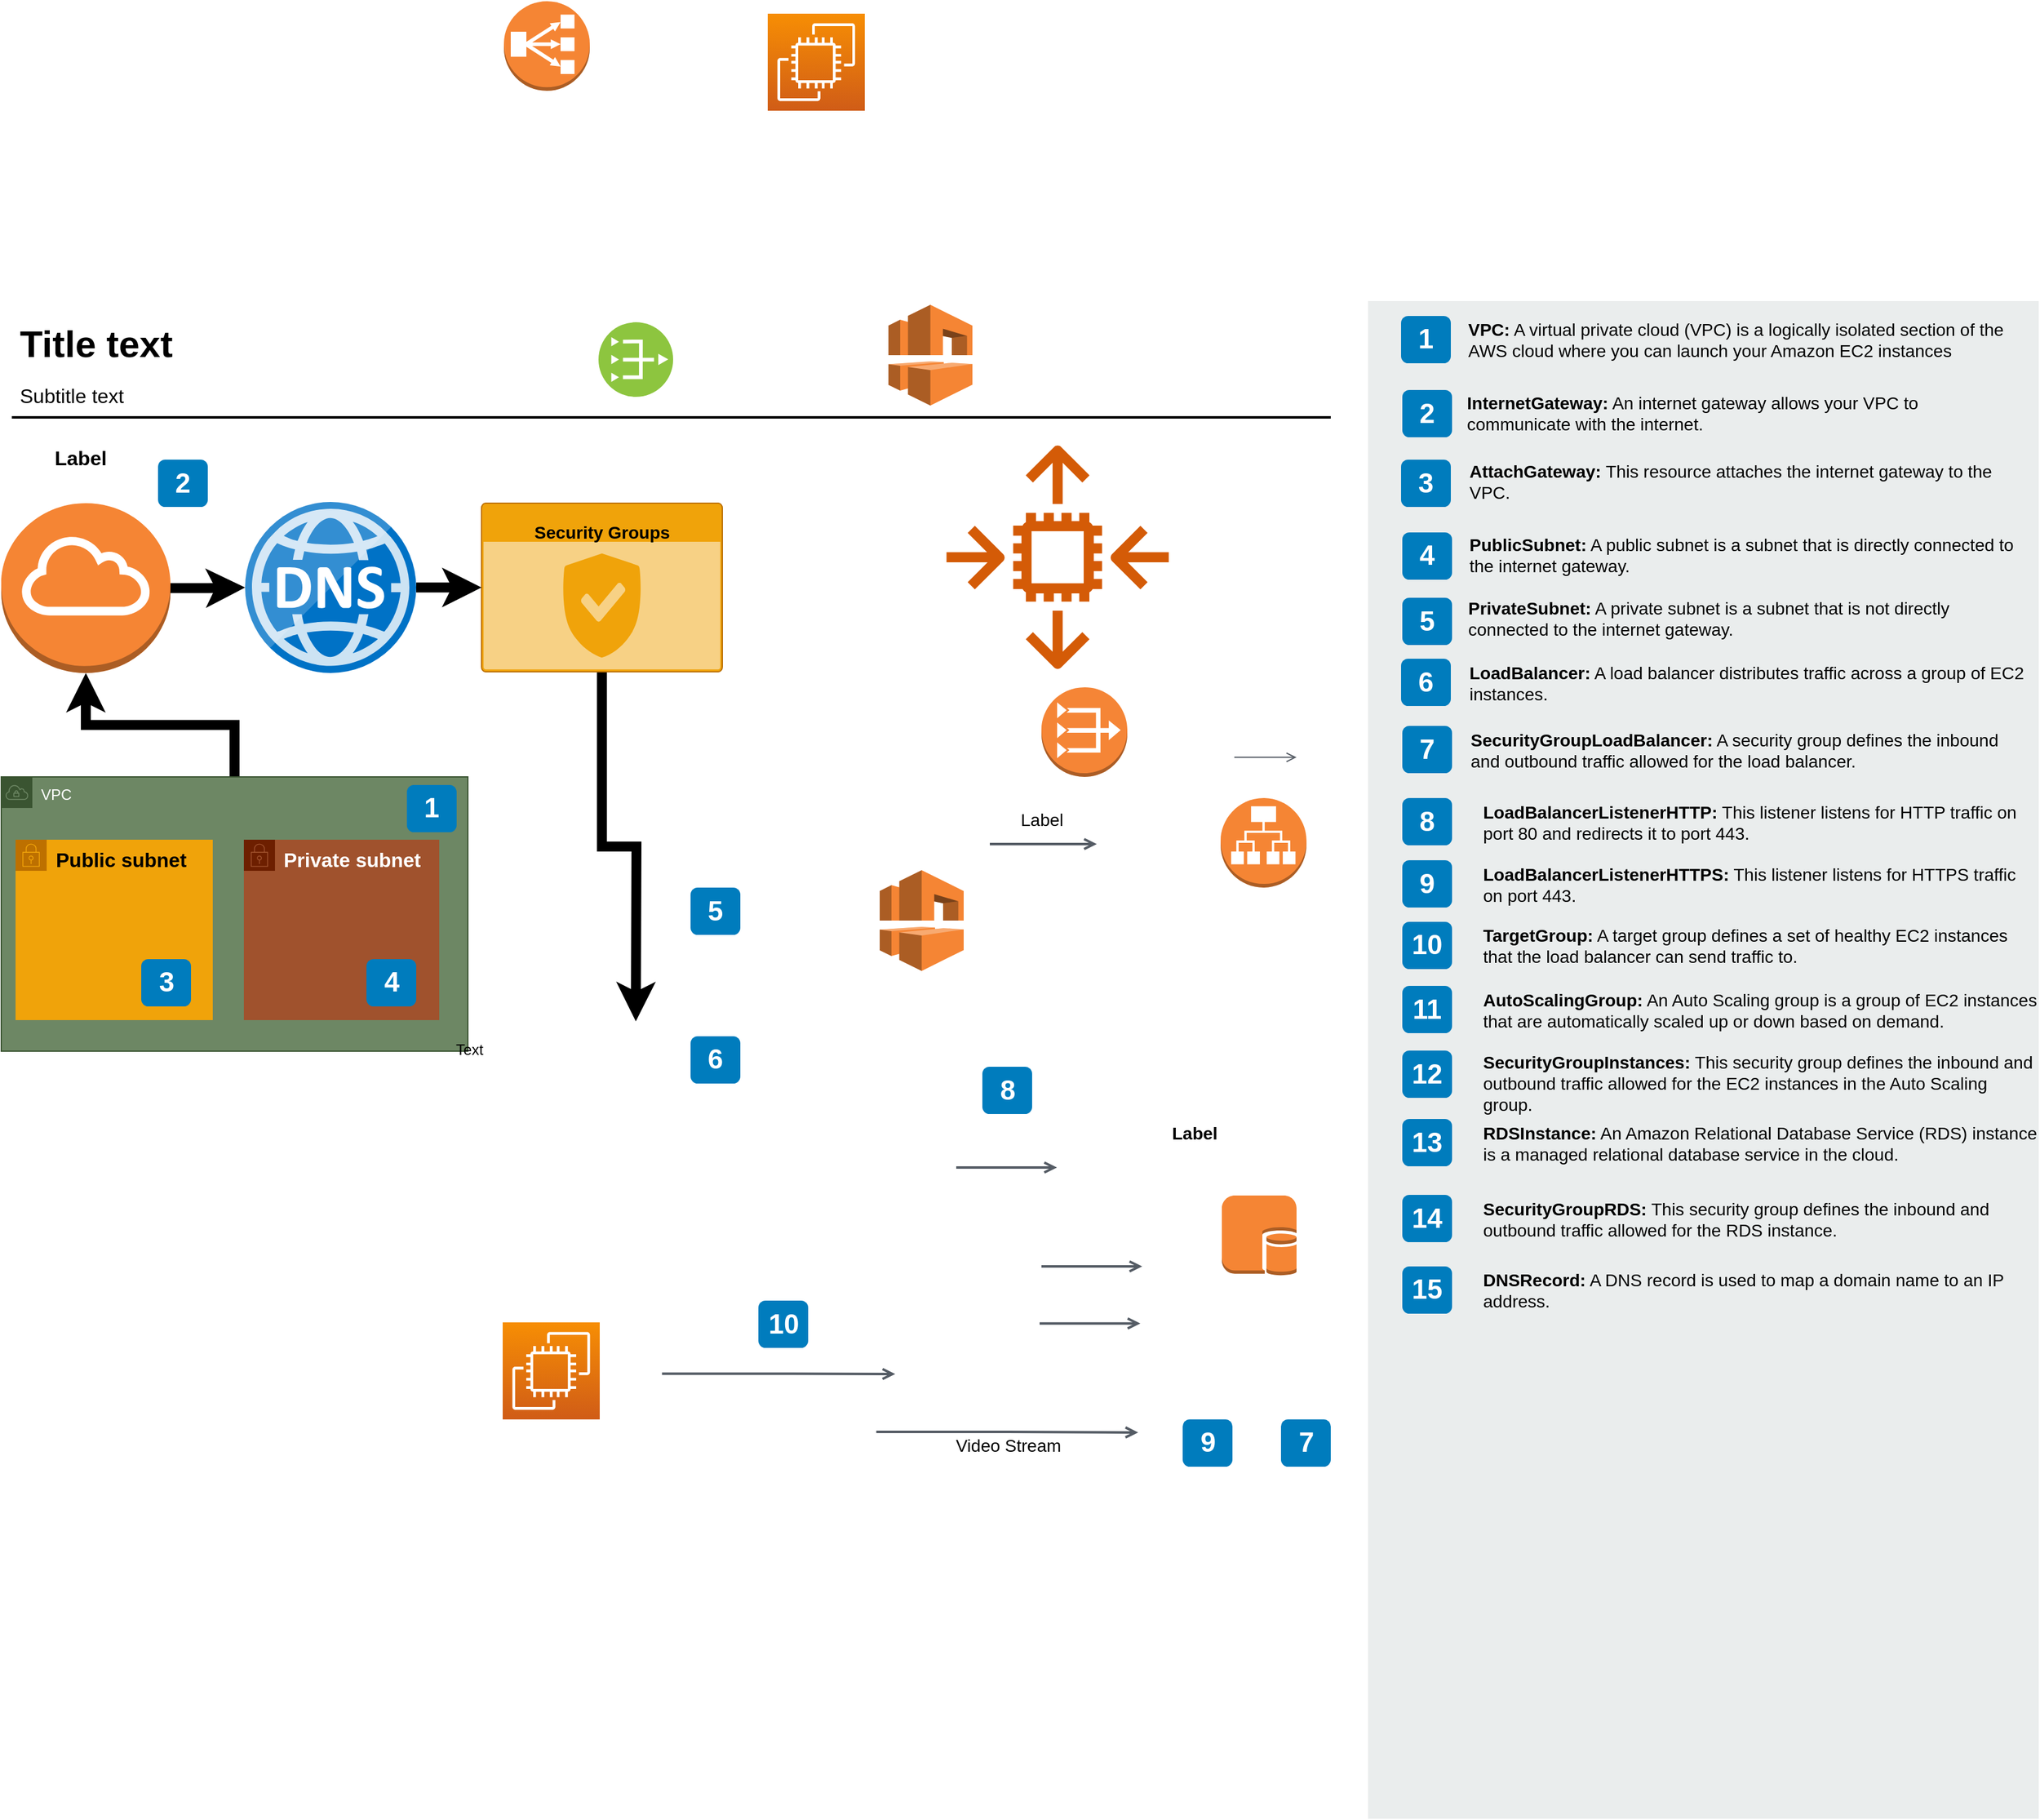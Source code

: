 <mxfile version="21.7.2" type="github">
  <diagram id="Ht1M8jgEwFfnCIfOTk4-" name="Page-1">
    <mxGraphModel dx="971" dy="1728" grid="1" gridSize="10" guides="1" tooltips="1" connect="1" arrows="1" fold="1" page="1" pageScale="1" pageWidth="1169" pageHeight="827" math="0" shadow="0">
      <root>
        <mxCell id="0" />
        <mxCell id="1" parent="0" />
        <mxCell id="-QjtrjUzRDEMRZ5MF8oH-27" value="2" style="rounded=1;whiteSpace=wrap;html=1;fillColor=#007CBD;strokeColor=none;fontColor=#FFFFFF;fontStyle=1;fontSize=22;" parent="1" vertex="1">
          <mxGeometry x="170" y="178.5" width="40" height="38" as="geometry" />
        </mxCell>
        <mxCell id="-QjtrjUzRDEMRZ5MF8oH-31" value="6" style="rounded=1;whiteSpace=wrap;html=1;fillColor=#007CBD;strokeColor=none;fontColor=#FFFFFF;fontStyle=1;fontSize=22;" parent="1" vertex="1">
          <mxGeometry x="598" y="642" width="40" height="38" as="geometry" />
        </mxCell>
        <mxCell id="-QjtrjUzRDEMRZ5MF8oH-32" value="7" style="rounded=1;whiteSpace=wrap;html=1;fillColor=#007CBD;strokeColor=none;fontColor=#FFFFFF;fontStyle=1;fontSize=22;" parent="1" vertex="1">
          <mxGeometry x="1072.5" y="950" width="40" height="38" as="geometry" />
        </mxCell>
        <mxCell id="-QjtrjUzRDEMRZ5MF8oH-33" value="8" style="rounded=1;whiteSpace=wrap;html=1;fillColor=#007CBD;strokeColor=none;fontColor=#FFFFFF;fontStyle=1;fontSize=22;" parent="1" vertex="1">
          <mxGeometry x="832.5" y="666.5" width="40" height="38" as="geometry" />
        </mxCell>
        <mxCell id="-QjtrjUzRDEMRZ5MF8oH-34" value="9" style="rounded=1;whiteSpace=wrap;html=1;fillColor=#007CBD;strokeColor=none;fontColor=#FFFFFF;fontStyle=1;fontSize=22;" parent="1" vertex="1">
          <mxGeometry x="993.5" y="950" width="40" height="38" as="geometry" />
        </mxCell>
        <mxCell id="-QjtrjUzRDEMRZ5MF8oH-35" value="10" style="rounded=1;whiteSpace=wrap;html=1;fillColor=#007CBD;strokeColor=none;fontColor=#FFFFFF;fontStyle=1;fontSize=22;" parent="1" vertex="1">
          <mxGeometry x="652.5" y="854.5" width="40" height="38" as="geometry" />
        </mxCell>
        <mxCell id="-QjtrjUzRDEMRZ5MF8oH-47" value="Title text" style="text;html=1;resizable=0;points=[];autosize=1;align=left;verticalAlign=top;spacingTop=-4;fontSize=30;fontStyle=1" parent="1" vertex="1">
          <mxGeometry x="56.5" y="64.5" width="130" height="40" as="geometry" />
        </mxCell>
        <mxCell id="-QjtrjUzRDEMRZ5MF8oH-48" value="Subtitle text&lt;br style=&quot;font-size: 16px&quot;&gt;" style="text;html=1;resizable=0;points=[];autosize=1;align=left;verticalAlign=top;spacingTop=-4;fontSize=16;" parent="1" vertex="1">
          <mxGeometry x="56.5" y="114.5" width="100" height="20" as="geometry" />
        </mxCell>
        <mxCell id="-QjtrjUzRDEMRZ5MF8oH-49" value="Label" style="text;html=1;resizable=0;points=[];autosize=1;align=left;verticalAlign=top;spacingTop=-4;fontSize=16;fontStyle=1" parent="1" vertex="1">
          <mxGeometry x="84.5" y="164.5" width="50" height="20" as="geometry" />
        </mxCell>
        <mxCell id="SCVMTBWpLvtzJIhz15lM-1" value="" style="line;strokeWidth=2;html=1;fontSize=14;" parent="1" vertex="1">
          <mxGeometry x="52.5" y="139.5" width="1060" height="10" as="geometry" />
        </mxCell>
        <mxCell id="SCVMTBWpLvtzJIhz15lM-3" value="" style="edgeStyle=orthogonalEdgeStyle;html=1;endArrow=open;elbow=vertical;startArrow=none;endFill=0;strokeColor=#545B64;rounded=0;fontSize=14;" parent="1" edge="1">
          <mxGeometry width="100" relative="1" as="geometry">
            <mxPoint x="1035" y="417.79" as="sourcePoint" />
            <mxPoint x="1085" y="417.79" as="targetPoint" />
          </mxGeometry>
        </mxCell>
        <mxCell id="SCVMTBWpLvtzJIhz15lM-20" value="&lt;span&gt;Label&lt;/span&gt;" style="edgeStyle=orthogonalEdgeStyle;html=1;endArrow=open;elbow=vertical;startArrow=none;endFill=0;strokeColor=#545B64;rounded=0;fontSize=14;strokeWidth=2;" parent="1" edge="1">
          <mxGeometry x="-0.037" y="20" width="100" relative="1" as="geometry">
            <mxPoint x="838.5" y="487.5" as="sourcePoint" />
            <mxPoint x="924.5" y="487.5" as="targetPoint" />
            <mxPoint as="offset" />
          </mxGeometry>
        </mxCell>
        <mxCell id="SCVMTBWpLvtzJIhz15lM-22" value="&lt;span&gt;Label&lt;/span&gt;" style="text;html=1;resizable=0;points=[];autosize=1;align=left;verticalAlign=top;spacingTop=-4;fontSize=14;fontStyle=1" parent="1" vertex="1">
          <mxGeometry x="983" y="708.5" width="50" height="20" as="geometry" />
        </mxCell>
        <mxCell id="SCVMTBWpLvtzJIhz15lM-25" value="" style="edgeStyle=orthogonalEdgeStyle;html=1;endArrow=open;elbow=vertical;startArrow=none;endFill=0;strokeColor=#545B64;rounded=0;fontSize=14;strokeWidth=2;" parent="1" edge="1">
          <mxGeometry x="-0.037" y="20" width="100" relative="1" as="geometry">
            <mxPoint x="878.5" y="872.91" as="sourcePoint" />
            <mxPoint x="959.5" y="872.91" as="targetPoint" />
            <mxPoint as="offset" />
          </mxGeometry>
        </mxCell>
        <mxCell id="SCVMTBWpLvtzJIhz15lM-26" value="" style="edgeStyle=orthogonalEdgeStyle;html=1;endArrow=open;elbow=vertical;startArrow=none;endFill=0;strokeColor=#545B64;rounded=0;fontSize=14;strokeWidth=2;" parent="1" edge="1">
          <mxGeometry x="-0.037" y="20" width="100" relative="1" as="geometry">
            <mxPoint x="880" y="827" as="sourcePoint" />
            <mxPoint x="961" y="827" as="targetPoint" />
            <mxPoint as="offset" />
          </mxGeometry>
        </mxCell>
        <mxCell id="SCVMTBWpLvtzJIhz15lM-27" value="" style="edgeStyle=orthogonalEdgeStyle;html=1;endArrow=open;elbow=vertical;startArrow=none;endFill=0;strokeColor=#545B64;rounded=0;fontSize=14;strokeWidth=2;" parent="1" edge="1">
          <mxGeometry x="-0.037" y="20" width="100" relative="1" as="geometry">
            <mxPoint x="811.5" y="747.5" as="sourcePoint" />
            <mxPoint x="892.5" y="747.5" as="targetPoint" />
            <mxPoint as="offset" />
          </mxGeometry>
        </mxCell>
        <mxCell id="SCVMTBWpLvtzJIhz15lM-28" value="Video Stream" style="edgeStyle=orthogonalEdgeStyle;html=1;endArrow=open;elbow=vertical;startArrow=none;endFill=0;strokeColor=#545B64;rounded=0;fontSize=14;strokeWidth=2;" parent="1" edge="1">
          <mxGeometry x="0.004" y="-11" width="100" relative="1" as="geometry">
            <mxPoint x="747.25" y="960" as="sourcePoint" />
            <mxPoint x="957.75" y="960.5" as="targetPoint" />
            <mxPoint as="offset" />
            <Array as="points">
              <mxPoint x="852.75" y="960.5" />
            </Array>
          </mxGeometry>
        </mxCell>
        <mxCell id="SCVMTBWpLvtzJIhz15lM-29" value="" style="edgeStyle=orthogonalEdgeStyle;html=1;endArrow=open;elbow=vertical;startArrow=none;endFill=0;strokeColor=#545B64;rounded=0;fontSize=14;strokeWidth=2;" parent="1" edge="1">
          <mxGeometry x="0.004" y="-11" width="100" relative="1" as="geometry">
            <mxPoint x="575.071" y="913.214" as="sourcePoint" />
            <mxPoint x="762.5" y="913.5" as="targetPoint" />
            <mxPoint as="offset" />
            <Array as="points">
              <mxPoint x="680.5" y="913.5" />
            </Array>
          </mxGeometry>
        </mxCell>
        <mxCell id="7OVz4w7n9kzEPWy-4BBC-3" value="" style="rounded=0;whiteSpace=wrap;html=1;fillColor=#EAEDED;fontSize=22;fontColor=#FFFFFF;strokeColor=none;labelBackgroundColor=none;" parent="1" vertex="1">
          <mxGeometry x="1142.5" y="51" width="539" height="1220" as="geometry" />
        </mxCell>
        <mxCell id="7OVz4w7n9kzEPWy-4BBC-4" value="1" style="rounded=1;whiteSpace=wrap;html=1;fillColor=#007CBD;strokeColor=none;fontColor=#FFFFFF;fontStyle=1;fontSize=22;labelBackgroundColor=none;" parent="1" vertex="1">
          <mxGeometry x="1169" y="63" width="40" height="38" as="geometry" />
        </mxCell>
        <mxCell id="7OVz4w7n9kzEPWy-4BBC-5" value="2" style="rounded=1;whiteSpace=wrap;html=1;fillColor=#007CBD;strokeColor=none;fontColor=#FFFFFF;fontStyle=1;fontSize=22;labelBackgroundColor=none;" parent="1" vertex="1">
          <mxGeometry x="1170" y="122.5" width="40" height="38" as="geometry" />
        </mxCell>
        <mxCell id="7OVz4w7n9kzEPWy-4BBC-6" value="3" style="rounded=1;whiteSpace=wrap;html=1;fillColor=#007CBD;strokeColor=none;fontColor=#FFFFFF;fontStyle=1;fontSize=22;labelBackgroundColor=none;" parent="1" vertex="1">
          <mxGeometry x="1169" y="178.5" width="40" height="38" as="geometry" />
        </mxCell>
        <mxCell id="7OVz4w7n9kzEPWy-4BBC-7" value="4" style="rounded=1;whiteSpace=wrap;html=1;fillColor=#007CBD;strokeColor=none;fontColor=#FFFFFF;fontStyle=1;fontSize=22;labelBackgroundColor=none;" parent="1" vertex="1">
          <mxGeometry x="1170" y="237" width="40" height="38" as="geometry" />
        </mxCell>
        <mxCell id="7OVz4w7n9kzEPWy-4BBC-8" value="5" style="rounded=1;whiteSpace=wrap;html=1;fillColor=#007CBD;strokeColor=none;fontColor=#FFFFFF;fontStyle=1;fontSize=22;labelBackgroundColor=none;" parent="1" vertex="1">
          <mxGeometry x="1170" y="289.5" width="40" height="38" as="geometry" />
        </mxCell>
        <mxCell id="7OVz4w7n9kzEPWy-4BBC-9" value="6" style="rounded=1;whiteSpace=wrap;html=1;fillColor=#007CBD;strokeColor=none;fontColor=#FFFFFF;fontStyle=1;fontSize=22;labelBackgroundColor=none;" parent="1" vertex="1">
          <mxGeometry x="1169" y="338.5" width="40" height="38" as="geometry" />
        </mxCell>
        <mxCell id="7OVz4w7n9kzEPWy-4BBC-10" value="7" style="rounded=1;whiteSpace=wrap;html=1;fillColor=#007CBD;strokeColor=none;fontColor=#FFFFFF;fontStyle=1;fontSize=22;labelBackgroundColor=none;" parent="1" vertex="1">
          <mxGeometry x="1170" y="392.5" width="40" height="38" as="geometry" />
        </mxCell>
        <mxCell id="7OVz4w7n9kzEPWy-4BBC-11" value="8" style="rounded=1;whiteSpace=wrap;html=1;fillColor=#007CBD;strokeColor=none;fontColor=#FFFFFF;fontStyle=1;fontSize=22;labelBackgroundColor=none;" parent="1" vertex="1">
          <mxGeometry x="1170" y="450.5" width="40" height="38" as="geometry" />
        </mxCell>
        <mxCell id="7OVz4w7n9kzEPWy-4BBC-12" value="9" style="rounded=1;whiteSpace=wrap;html=1;fillColor=#007CBD;strokeColor=none;fontColor=#FFFFFF;fontStyle=1;fontSize=22;labelBackgroundColor=none;" parent="1" vertex="1">
          <mxGeometry x="1170" y="500.5" width="40" height="38" as="geometry" />
        </mxCell>
        <mxCell id="7OVz4w7n9kzEPWy-4BBC-13" value="&lt;strong&gt;VPC:&lt;/strong&gt; A virtual private cloud (VPC) is a logically isolated section of the AWS cloud where you can launch your Amazon EC2 instances" style="text;html=1;align=left;verticalAlign=top;spacingTop=-4;fontSize=14;labelBackgroundColor=none;whiteSpace=wrap;" parent="1" vertex="1">
          <mxGeometry x="1220.5" y="62.5" width="449" height="47.5" as="geometry" />
        </mxCell>
        <mxCell id="7OVz4w7n9kzEPWy-4BBC-14" value="&lt;strong&gt;InternetGateway:&lt;/strong&gt; An internet gateway allows your VPC to communicate with the internet." style="text;html=1;align=left;verticalAlign=top;spacingTop=-4;fontSize=14;labelBackgroundColor=none;whiteSpace=wrap;" parent="1" vertex="1">
          <mxGeometry x="1219.5" y="122.25" width="450" height="44.5" as="geometry" />
        </mxCell>
        <mxCell id="7OVz4w7n9kzEPWy-4BBC-15" value="&lt;strong&gt;AttachGateway:&lt;/strong&gt; This resource attaches the internet gateway to the VPC." style="text;html=1;align=left;verticalAlign=top;spacingTop=-4;fontSize=14;labelBackgroundColor=none;whiteSpace=wrap;" parent="1" vertex="1">
          <mxGeometry x="1221.5" y="177" width="450" height="36.5" as="geometry" />
        </mxCell>
        <mxCell id="7OVz4w7n9kzEPWy-4BBC-16" value="&lt;strong&gt;PublicSubnet:&lt;/strong&gt; A public subnet is a subnet that is directly connected to the internet gateway." style="text;html=1;align=left;verticalAlign=top;spacingTop=-4;fontSize=14;labelBackgroundColor=none;whiteSpace=wrap;" parent="1" vertex="1">
          <mxGeometry x="1221.5" y="235.5" width="450" height="40.5" as="geometry" />
        </mxCell>
        <mxCell id="7OVz4w7n9kzEPWy-4BBC-17" value="&lt;strong&gt;PrivateSubnet:&lt;/strong&gt; A private subnet is a subnet that is not directly connected to the internet gateway." style="text;html=1;align=left;verticalAlign=top;spacingTop=-4;fontSize=14;labelBackgroundColor=none;whiteSpace=wrap;" parent="1" vertex="1">
          <mxGeometry x="1220.5" y="286.75" width="449" height="43.5" as="geometry" />
        </mxCell>
        <mxCell id="7OVz4w7n9kzEPWy-4BBC-18" value="&lt;strong&gt;LoadBalancer:&lt;/strong&gt; A load balancer distributes traffic across a group of EC2 instances." style="text;html=1;align=left;verticalAlign=top;spacingTop=-4;fontSize=14;labelBackgroundColor=none;whiteSpace=wrap;" parent="1" vertex="1">
          <mxGeometry x="1221.5" y="339" width="450" height="37.5" as="geometry" />
        </mxCell>
        <mxCell id="7OVz4w7n9kzEPWy-4BBC-19" value="&lt;strong&gt;SecurityGroupLoadBalancer:&lt;/strong&gt; A security group defines the inbound and outbound traffic allowed for the load balancer." style="text;html=1;align=left;verticalAlign=top;spacingTop=-4;fontSize=14;labelBackgroundColor=none;whiteSpace=wrap;" parent="1" vertex="1">
          <mxGeometry x="1222.5" y="393" width="449" height="37" as="geometry" />
        </mxCell>
        <mxCell id="7OVz4w7n9kzEPWy-4BBC-20" value="&lt;strong&gt;LoadBalancerListenerHTTPS:&lt;/strong&gt; This listener listens for HTTPS traffic on port 443." style="text;html=1;align=left;verticalAlign=top;spacingTop=-4;fontSize=14;labelBackgroundColor=none;whiteSpace=wrap;" parent="1" vertex="1">
          <mxGeometry x="1232.5" y="500.5" width="449" height="39.5" as="geometry" />
        </mxCell>
        <mxCell id="7OVz4w7n9kzEPWy-4BBC-22" value="10" style="rounded=1;whiteSpace=wrap;html=1;fillColor=#007CBD;strokeColor=none;fontColor=#FFFFFF;fontStyle=1;fontSize=22;labelBackgroundColor=none;" parent="1" vertex="1">
          <mxGeometry x="1170" y="550" width="40" height="38" as="geometry" />
        </mxCell>
        <mxCell id="mN0SMVXziKKzP93bJ5N4-1" value="&lt;strong&gt;LoadBalancerListenerHTTP:&lt;/strong&gt; This listener listens for HTTP traffic on port 80 and redirects it to port 443." style="text;html=1;align=left;verticalAlign=top;spacingTop=-4;fontSize=14;labelBackgroundColor=none;whiteSpace=wrap;" vertex="1" parent="1">
          <mxGeometry x="1232.5" y="450.5" width="449" height="39.5" as="geometry" />
        </mxCell>
        <mxCell id="mN0SMVXziKKzP93bJ5N4-2" value="&lt;strong&gt;TargetGroup:&lt;/strong&gt; A target group defines a set of healthy EC2 instances that the load balancer can send traffic to." style="text;html=1;align=left;verticalAlign=top;spacingTop=-4;fontSize=14;labelBackgroundColor=none;whiteSpace=wrap;" vertex="1" parent="1">
          <mxGeometry x="1232.5" y="550" width="449" height="39.5" as="geometry" />
        </mxCell>
        <mxCell id="mN0SMVXziKKzP93bJ5N4-3" value="11" style="rounded=1;whiteSpace=wrap;html=1;fillColor=#007CBD;strokeColor=none;fontColor=#FFFFFF;fontStyle=1;fontSize=22;labelBackgroundColor=none;" vertex="1" parent="1">
          <mxGeometry x="1170" y="601.5" width="40" height="38" as="geometry" />
        </mxCell>
        <mxCell id="mN0SMVXziKKzP93bJ5N4-4" value="12" style="rounded=1;whiteSpace=wrap;html=1;fillColor=#007CBD;strokeColor=none;fontColor=#FFFFFF;fontStyle=1;fontSize=22;labelBackgroundColor=none;" vertex="1" parent="1">
          <mxGeometry x="1170" y="653.5" width="40" height="38" as="geometry" />
        </mxCell>
        <mxCell id="mN0SMVXziKKzP93bJ5N4-5" value="13" style="rounded=1;whiteSpace=wrap;html=1;fillColor=#007CBD;strokeColor=none;fontColor=#FFFFFF;fontStyle=1;fontSize=22;labelBackgroundColor=none;" vertex="1" parent="1">
          <mxGeometry x="1170" y="708.5" width="40" height="38" as="geometry" />
        </mxCell>
        <mxCell id="mN0SMVXziKKzP93bJ5N4-6" value="14" style="rounded=1;whiteSpace=wrap;html=1;fillColor=#007CBD;strokeColor=none;fontColor=#FFFFFF;fontStyle=1;fontSize=22;labelBackgroundColor=none;" vertex="1" parent="1">
          <mxGeometry x="1170" y="769.5" width="40" height="38" as="geometry" />
        </mxCell>
        <mxCell id="mN0SMVXziKKzP93bJ5N4-7" value="&lt;div&gt;15&lt;/div&gt;" style="rounded=1;whiteSpace=wrap;html=1;fillColor=#007CBD;strokeColor=none;fontColor=#FFFFFF;fontStyle=1;fontSize=22;labelBackgroundColor=none;" vertex="1" parent="1">
          <mxGeometry x="1170" y="827" width="40" height="38" as="geometry" />
        </mxCell>
        <mxCell id="mN0SMVXziKKzP93bJ5N4-8" value="&lt;strong&gt;AutoScalingGroup:&lt;/strong&gt; An Auto Scaling group is a group of EC2 instances that are automatically scaled up or down based on demand." style="text;html=1;align=left;verticalAlign=top;spacingTop=-4;fontSize=14;labelBackgroundColor=none;whiteSpace=wrap;" vertex="1" parent="1">
          <mxGeometry x="1232.5" y="601.5" width="449" height="39.5" as="geometry" />
        </mxCell>
        <mxCell id="mN0SMVXziKKzP93bJ5N4-10" value="&lt;strong&gt;SecurityGroupInstances:&lt;/strong&gt; This security group defines the inbound and outbound traffic allowed for the EC2 instances in the Auto Scaling group." style="text;html=1;align=left;verticalAlign=top;spacingTop=-4;fontSize=14;labelBackgroundColor=none;whiteSpace=wrap;" vertex="1" parent="1">
          <mxGeometry x="1232.5" y="652" width="449" height="39.5" as="geometry" />
        </mxCell>
        <mxCell id="mN0SMVXziKKzP93bJ5N4-11" value="&lt;strong&gt;RDSInstance:&lt;/strong&gt; An Amazon Relational Database Service (RDS) instance is a managed relational database service in the cloud." style="text;html=1;align=left;verticalAlign=top;spacingTop=-4;fontSize=14;labelBackgroundColor=none;whiteSpace=wrap;" vertex="1" parent="1">
          <mxGeometry x="1232.5" y="708.5" width="449" height="39.5" as="geometry" />
        </mxCell>
        <mxCell id="mN0SMVXziKKzP93bJ5N4-12" value="&lt;strong&gt;SecurityGroupRDS:&lt;/strong&gt; This security group defines the inbound and outbound traffic allowed for the RDS instance." style="text;html=1;align=left;verticalAlign=top;spacingTop=-4;fontSize=14;labelBackgroundColor=none;whiteSpace=wrap;" vertex="1" parent="1">
          <mxGeometry x="1232.5" y="770" width="449" height="39.5" as="geometry" />
        </mxCell>
        <mxCell id="mN0SMVXziKKzP93bJ5N4-14" value="&lt;strong&gt;DNSRecord:&lt;/strong&gt; A DNS record is used to map a domain name to an IP address." style="text;html=1;align=left;verticalAlign=top;spacingTop=-4;fontSize=14;labelBackgroundColor=none;whiteSpace=wrap;" vertex="1" parent="1">
          <mxGeometry x="1232.5" y="827" width="449" height="39.5" as="geometry" />
        </mxCell>
        <mxCell id="mN0SMVXziKKzP93bJ5N4-15" value="" style="sketch=0;points=[[0,0,0],[0.25,0,0],[0.5,0,0],[0.75,0,0],[1,0,0],[0,1,0],[0.25,1,0],[0.5,1,0],[0.75,1,0],[1,1,0],[0,0.25,0],[0,0.5,0],[0,0.75,0],[1,0.25,0],[1,0.5,0],[1,0.75,0]];outlineConnect=0;fontColor=#232F3E;gradientColor=#F78E04;gradientDirection=north;fillColor=#D05C17;strokeColor=#ffffff;dashed=0;verticalLabelPosition=bottom;verticalAlign=top;align=center;html=1;fontSize=12;fontStyle=0;aspect=fixed;shape=mxgraph.aws4.resourceIcon;resIcon=mxgraph.aws4.ec2;" vertex="1" parent="1">
          <mxGeometry x="660" y="-180" width="78" height="78" as="geometry" />
        </mxCell>
        <mxCell id="mN0SMVXziKKzP93bJ5N4-45" style="edgeStyle=orthogonalEdgeStyle;rounded=0;orthogonalLoop=1;jettySize=auto;html=1;strokeWidth=8;" edge="1" parent="1" source="mN0SMVXziKKzP93bJ5N4-16" target="mN0SMVXziKKzP93bJ5N4-37">
          <mxGeometry relative="1" as="geometry" />
        </mxCell>
        <mxCell id="mN0SMVXziKKzP93bJ5N4-16" value="" style="outlineConnect=0;dashed=0;verticalLabelPosition=bottom;verticalAlign=top;align=center;html=1;shape=mxgraph.aws3.internet_gateway;fillColor=#F58534;gradientColor=none;" vertex="1" parent="1">
          <mxGeometry x="44" y="213.5" width="136" height="136.5" as="geometry" />
        </mxCell>
        <mxCell id="mN0SMVXziKKzP93bJ5N4-17" value="" style="outlineConnect=0;dashed=0;verticalLabelPosition=bottom;verticalAlign=top;align=center;html=1;shape=mxgraph.aws3.vpc_nat_gateway;fillColor=#F58536;gradientColor=none;" vertex="1" parent="1">
          <mxGeometry x="880" y="361.5" width="69" height="72" as="geometry" />
        </mxCell>
        <mxCell id="mN0SMVXziKKzP93bJ5N4-19" value="" style="image;aspect=fixed;perimeter=ellipsePerimeter;html=1;align=center;shadow=0;dashed=0;fontColor=#4277BB;labelBackgroundColor=default;fontSize=12;spacingTop=3;image=img/lib/ibm/vpc/PublicGateway.svg;" vertex="1" parent="1">
          <mxGeometry x="524" y="68" width="60" height="60" as="geometry" />
        </mxCell>
        <mxCell id="mN0SMVXziKKzP93bJ5N4-20" value="" style="outlineConnect=0;dashed=0;verticalLabelPosition=bottom;verticalAlign=top;align=center;html=1;shape=mxgraph.aws3.vpc;fillColor=#F58534;gradientColor=none;" vertex="1" parent="1">
          <mxGeometry x="750" y="508.5" width="67.5" height="81" as="geometry" />
        </mxCell>
        <mxCell id="mN0SMVXziKKzP93bJ5N4-22" value="" style="outlineConnect=0;dashed=0;verticalLabelPosition=bottom;verticalAlign=top;align=center;html=1;shape=mxgraph.aws3.vpc;fillColor=#F58534;gradientColor=none;" vertex="1" parent="1">
          <mxGeometry x="757" y="54" width="67.5" height="81" as="geometry" />
        </mxCell>
        <mxCell id="mN0SMVXziKKzP93bJ5N4-28" value="" style="outlineConnect=0;dashed=0;verticalLabelPosition=bottom;verticalAlign=top;align=center;html=1;shape=mxgraph.aws3.classic_load_balancer;fillColor=#F58534;gradientColor=none;" vertex="1" parent="1">
          <mxGeometry x="448" y="-190" width="69" height="72" as="geometry" />
        </mxCell>
        <mxCell id="mN0SMVXziKKzP93bJ5N4-29" value="" style="outlineConnect=0;dashed=0;verticalLabelPosition=bottom;verticalAlign=top;align=center;html=1;shape=mxgraph.aws3.application_load_balancer;fillColor=#F58534;gradientColor=none;" vertex="1" parent="1">
          <mxGeometry x="1024" y="450.5" width="69" height="72" as="geometry" />
        </mxCell>
        <mxCell id="mN0SMVXziKKzP93bJ5N4-52" style="edgeStyle=orthogonalEdgeStyle;rounded=0;orthogonalLoop=1;jettySize=auto;html=1;strokeWidth=8;" edge="1" parent="1" source="mN0SMVXziKKzP93bJ5N4-30" target="mN0SMVXziKKzP93bJ5N4-16">
          <mxGeometry relative="1" as="geometry" />
        </mxCell>
        <mxCell id="mN0SMVXziKKzP93bJ5N4-30" value="VPC" style="points=[[0,0],[0.25,0],[0.5,0],[0.75,0],[1,0],[1,0.25],[1,0.5],[1,0.75],[1,1],[0.75,1],[0.5,1],[0.25,1],[0,1],[0,0.75],[0,0.5],[0,0.25]];outlineConnect=0;html=1;whiteSpace=wrap;fontSize=12;fontStyle=0;container=1;pointerEvents=0;collapsible=0;recursiveResize=0;shape=mxgraph.aws4.group;grIcon=mxgraph.aws4.group_vpc;strokeColor=#3A5431;fillColor=#6d8764;verticalAlign=top;align=left;spacingLeft=30;fontColor=#ffffff;dashed=0;" vertex="1" parent="1">
          <mxGeometry x="44" y="433.5" width="375" height="220.5" as="geometry" />
        </mxCell>
        <mxCell id="mN0SMVXziKKzP93bJ5N4-27" value="&lt;b&gt;&lt;font style=&quot;font-size: 16px;&quot;&gt;Public subnet&lt;/font&gt;&lt;/b&gt;" style="points=[[0,0],[0.25,0],[0.5,0],[0.75,0],[1,0],[1,0.25],[1,0.5],[1,0.75],[1,1],[0.75,1],[0.5,1],[0.25,1],[0,1],[0,0.75],[0,0.5],[0,0.25]];outlineConnect=0;html=1;whiteSpace=wrap;fontSize=12;fontStyle=0;container=1;pointerEvents=0;collapsible=0;recursiveResize=0;shape=mxgraph.aws4.group;grIcon=mxgraph.aws4.group_security_group;grStroke=0;strokeColor=#BD7000;fillColor=#f0a30a;verticalAlign=top;align=left;spacingLeft=30;fontColor=#000000;dashed=0;" vertex="1" parent="mN0SMVXziKKzP93bJ5N4-30">
          <mxGeometry x="11.5" y="50.5" width="158.5" height="145" as="geometry" />
        </mxCell>
        <mxCell id="-QjtrjUzRDEMRZ5MF8oH-28" value="3" style="rounded=1;whiteSpace=wrap;html=1;fillColor=#007CBD;strokeColor=none;fontColor=#FFFFFF;fontStyle=1;fontSize=22;" parent="mN0SMVXziKKzP93bJ5N4-27" vertex="1">
          <mxGeometry x="101" y="96" width="40" height="38" as="geometry" />
        </mxCell>
        <mxCell id="mN0SMVXziKKzP93bJ5N4-25" value="&lt;font style=&quot;font-size: 16px;&quot;&gt;&lt;b&gt;Private subnet&lt;/b&gt;&lt;/font&gt;" style="points=[[0,0],[0.25,0],[0.5,0],[0.75,0],[1,0],[1,0.25],[1,0.5],[1,0.75],[1,1],[0.75,1],[0.5,1],[0.25,1],[0,1],[0,0.75],[0,0.5],[0,0.25]];outlineConnect=0;html=1;whiteSpace=wrap;fontSize=12;fontStyle=0;container=1;pointerEvents=0;collapsible=0;recursiveResize=0;shape=mxgraph.aws4.group;grIcon=mxgraph.aws4.group_security_group;grStroke=0;strokeColor=#6D1F00;fillColor=#a0522d;verticalAlign=top;align=left;spacingLeft=30;fontColor=#ffffff;dashed=0;" vertex="1" parent="mN0SMVXziKKzP93bJ5N4-30">
          <mxGeometry x="195" y="50.5" width="157" height="145" as="geometry" />
        </mxCell>
        <mxCell id="-QjtrjUzRDEMRZ5MF8oH-29" value="4" style="rounded=1;whiteSpace=wrap;html=1;fillColor=#007CBD;strokeColor=none;fontColor=#FFFFFF;fontStyle=1;fontSize=22;" parent="mN0SMVXziKKzP93bJ5N4-25" vertex="1">
          <mxGeometry x="98.5" y="96" width="40" height="38" as="geometry" />
        </mxCell>
        <mxCell id="-QjtrjUzRDEMRZ5MF8oH-9" value="1" style="rounded=1;whiteSpace=wrap;html=1;fillColor=#007CBD;strokeColor=none;fontColor=#FFFFFF;fontStyle=1;fontSize=22;" parent="mN0SMVXziKKzP93bJ5N4-30" vertex="1">
          <mxGeometry x="326" y="6.5" width="40" height="38" as="geometry" />
        </mxCell>
        <mxCell id="mN0SMVXziKKzP93bJ5N4-50" style="edgeStyle=orthogonalEdgeStyle;rounded=0;orthogonalLoop=1;jettySize=auto;html=1;strokeWidth=8;" edge="1" parent="1" source="mN0SMVXziKKzP93bJ5N4-33">
          <mxGeometry relative="1" as="geometry">
            <mxPoint x="554" y="630" as="targetPoint" />
          </mxGeometry>
        </mxCell>
        <mxCell id="mN0SMVXziKKzP93bJ5N4-33" value="&lt;p style=&quot;font-size: 14px;&quot;&gt;&lt;font size=&quot;1&quot;&gt;&lt;b style=&quot;font-size: 14px;&quot;&gt;Security Groups&lt;/b&gt;&lt;/font&gt;&lt;/p&gt;" style="html=1;whiteSpace=wrap;strokeColor=#BD7000;fillColor=#f0a30a;labelPosition=center;verticalLabelPosition=middle;verticalAlign=top;align=center;fontSize=12;outlineConnect=0;spacingTop=-6;fontColor=#000000;sketch=0;shape=mxgraph.sitemap.security;" vertex="1" parent="1">
          <mxGeometry x="430" y="213.5" width="193.5" height="135.5" as="geometry" />
        </mxCell>
        <mxCell id="mN0SMVXziKKzP93bJ5N4-34" value="" style="sketch=0;outlineConnect=0;fontColor=#232F3E;gradientColor=none;fillColor=#D45B07;strokeColor=default;dashed=0;verticalLabelPosition=bottom;verticalAlign=top;align=center;html=1;fontSize=12;fontStyle=0;aspect=fixed;pointerEvents=1;shape=mxgraph.aws4.auto_scaling2;" vertex="1" parent="1">
          <mxGeometry x="803" y="166.75" width="180" height="180" as="geometry" />
        </mxCell>
        <mxCell id="mN0SMVXziKKzP93bJ5N4-36" value="" style="outlineConnect=0;dashed=0;verticalLabelPosition=bottom;verticalAlign=top;align=center;html=1;shape=mxgraph.aws3.db_on_instance;fillColor=#F58534;gradientColor=none;shadow=0;" vertex="1" parent="1">
          <mxGeometry x="1025" y="770" width="60" height="64.5" as="geometry" />
        </mxCell>
        <mxCell id="mN0SMVXziKKzP93bJ5N4-53" style="edgeStyle=orthogonalEdgeStyle;rounded=0;orthogonalLoop=1;jettySize=auto;html=1;strokeWidth=8;" edge="1" parent="1" source="mN0SMVXziKKzP93bJ5N4-37" target="mN0SMVXziKKzP93bJ5N4-33">
          <mxGeometry relative="1" as="geometry" />
        </mxCell>
        <mxCell id="mN0SMVXziKKzP93bJ5N4-37" value="" style="image;sketch=0;aspect=fixed;html=1;points=[];align=center;fontSize=12;image=img/lib/mscae/DNS.svg;" vertex="1" parent="1">
          <mxGeometry x="240" y="212.5" width="137.5" height="137.5" as="geometry" />
        </mxCell>
        <mxCell id="mN0SMVXziKKzP93bJ5N4-41" style="edgeStyle=orthogonalEdgeStyle;rounded=0;orthogonalLoop=1;jettySize=auto;html=1;exitX=0.5;exitY=1;exitDx=0;exitDy=0;" edge="1" parent="1" source="mN0SMVXziKKzP93bJ5N4-30" target="mN0SMVXziKKzP93bJ5N4-30">
          <mxGeometry relative="1" as="geometry" />
        </mxCell>
        <mxCell id="mN0SMVXziKKzP93bJ5N4-42" value="" style="sketch=0;points=[[0,0,0],[0.25,0,0],[0.5,0,0],[0.75,0,0],[1,0,0],[0,1,0],[0.25,1,0],[0.5,1,0],[0.75,1,0],[1,1,0],[0,0.25,0],[0,0.5,0],[0,0.75,0],[1,0.25,0],[1,0.5,0],[1,0.75,0]];outlineConnect=0;fontColor=#232F3E;gradientColor=#F78E04;gradientDirection=north;fillColor=#D05C17;strokeColor=#ffffff;dashed=0;verticalLabelPosition=bottom;verticalAlign=top;align=center;html=1;fontSize=12;fontStyle=0;aspect=fixed;shape=mxgraph.aws4.resourceIcon;resIcon=mxgraph.aws4.ec2;" vertex="1" parent="1">
          <mxGeometry x="447" y="872" width="78" height="78" as="geometry" />
        </mxCell>
        <mxCell id="-QjtrjUzRDEMRZ5MF8oH-30" value="5" style="rounded=1;whiteSpace=wrap;html=1;fillColor=#007CBD;strokeColor=none;fontColor=#FFFFFF;fontStyle=1;fontSize=22;" parent="1" vertex="1">
          <mxGeometry x="598" y="522.5" width="40" height="38" as="geometry" />
        </mxCell>
        <mxCell id="mN0SMVXziKKzP93bJ5N4-51" value="Text" style="text;html=1;align=center;verticalAlign=middle;resizable=0;points=[];autosize=1;strokeColor=none;fillColor=none;" vertex="1" parent="1">
          <mxGeometry x="400" y="638" width="40" height="30" as="geometry" />
        </mxCell>
      </root>
    </mxGraphModel>
  </diagram>
</mxfile>
